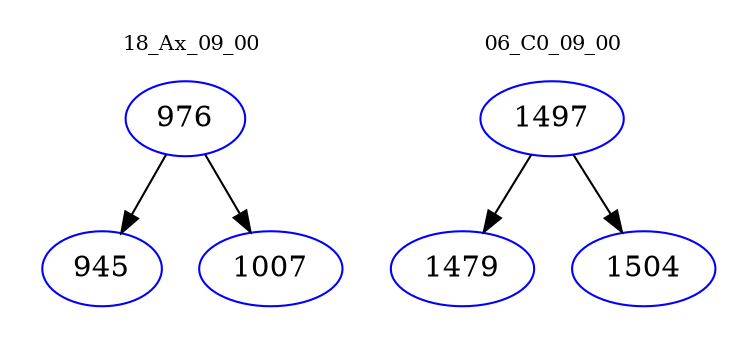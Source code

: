 digraph{
subgraph cluster_0 {
color = white
label = "18_Ax_09_00";
fontsize=10;
T0_976 [label="976", color="blue"]
T0_976 -> T0_945 [color="black"]
T0_945 [label="945", color="blue"]
T0_976 -> T0_1007 [color="black"]
T0_1007 [label="1007", color="blue"]
}
subgraph cluster_1 {
color = white
label = "06_C0_09_00";
fontsize=10;
T1_1497 [label="1497", color="blue"]
T1_1497 -> T1_1479 [color="black"]
T1_1479 [label="1479", color="blue"]
T1_1497 -> T1_1504 [color="black"]
T1_1504 [label="1504", color="blue"]
}
}
